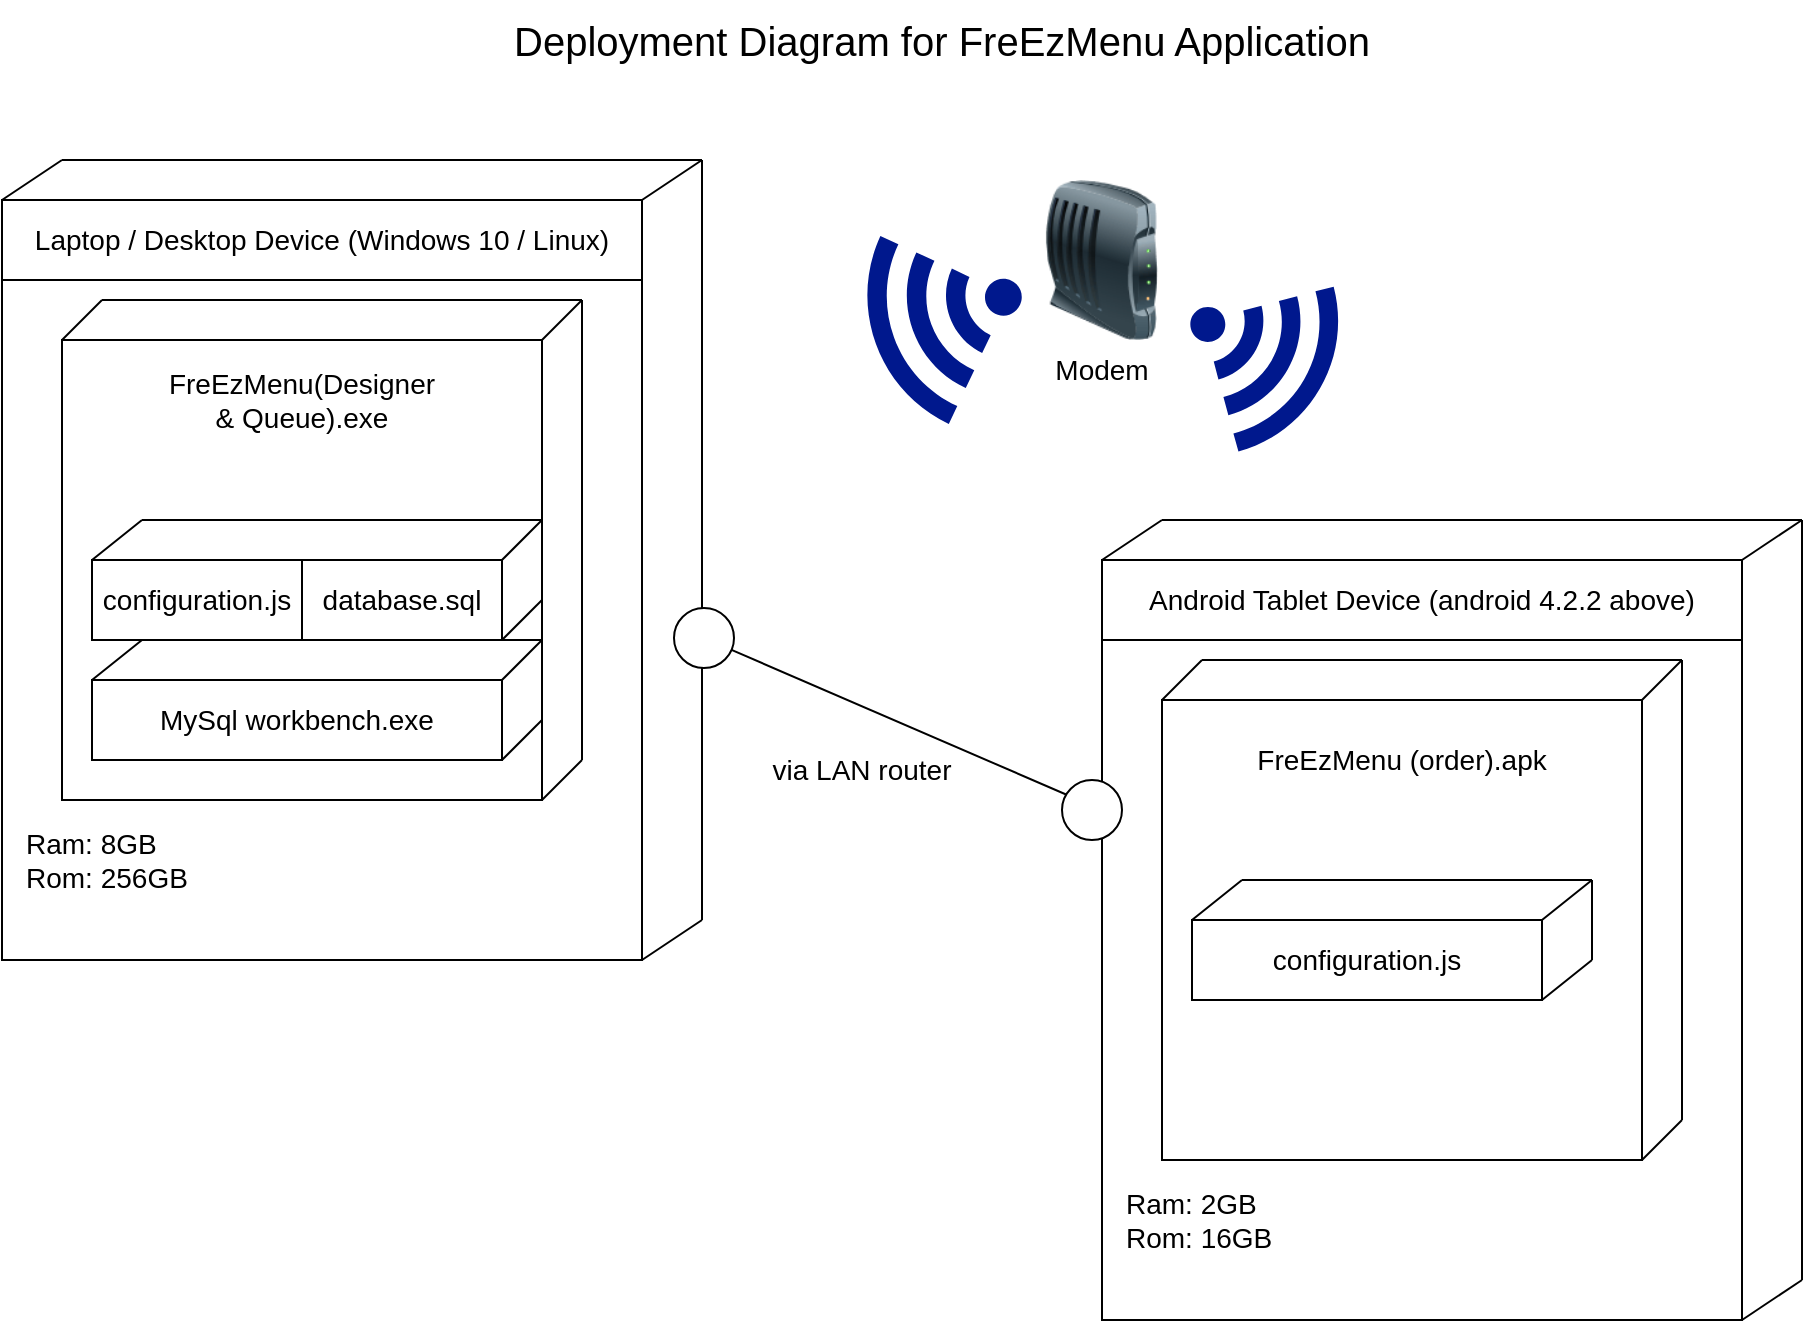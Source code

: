 <mxfile>
    <diagram id="Vfg_s8rGCRNalU27XtB3" name="Page-1">
        <mxGraphModel dx="808" dy="587" grid="1" gridSize="10" guides="1" tooltips="1" connect="1" arrows="1" fold="1" page="1" pageScale="1" pageWidth="1200" pageHeight="1000" math="0" shadow="0">
            <root>
                <mxCell id="0"/>
                <mxCell id="1" parent="0"/>
                <mxCell id="7" value="&lt;font style=&quot;font-size: 20px;&quot;&gt;Deployment Diagram for FreEzMenu Application&lt;/font&gt;" style="text;html=1;strokeColor=none;fillColor=none;align=center;verticalAlign=middle;whiteSpace=wrap;rounded=0;" vertex="1" parent="1">
                    <mxGeometry x="240" y="120" width="720" height="40" as="geometry"/>
                </mxCell>
                <mxCell id="18" value="Laptop / Desktop Device (Windows 10 / Linux)" style="rounded=0;whiteSpace=wrap;html=1;fontSize=14;" vertex="1" parent="1">
                    <mxGeometry x="130" y="220" width="320" height="40" as="geometry"/>
                </mxCell>
                <mxCell id="19" value="" style="rounded=0;whiteSpace=wrap;html=1;fontSize=14;" vertex="1" parent="1">
                    <mxGeometry x="130" y="260" width="320" height="340" as="geometry"/>
                </mxCell>
                <mxCell id="20" value="" style="rounded=0;whiteSpace=wrap;html=1;fontSize=14;" vertex="1" parent="1">
                    <mxGeometry x="160" y="290" width="240" height="230" as="geometry"/>
                </mxCell>
                <mxCell id="21" value="configuration.js" style="rounded=0;whiteSpace=wrap;html=1;fontSize=14;" vertex="1" parent="1">
                    <mxGeometry x="175" y="400" width="105" height="40" as="geometry"/>
                </mxCell>
                <mxCell id="22" value="database.sql" style="rounded=0;whiteSpace=wrap;html=1;fontSize=14;" vertex="1" parent="1">
                    <mxGeometry x="280" y="400" width="100" height="40" as="geometry"/>
                </mxCell>
                <mxCell id="28" value="MySql workbench.exe" style="rounded=0;whiteSpace=wrap;html=1;fontSize=14;" vertex="1" parent="1">
                    <mxGeometry x="175" y="460" width="205" height="40" as="geometry"/>
                </mxCell>
                <mxCell id="29" value="Ram: 8GB&lt;br&gt;&lt;div style=&quot;&quot;&gt;&lt;span style=&quot;background-color: initial;&quot;&gt;Rom: 256GB&lt;/span&gt;&lt;/div&gt;" style="text;html=1;strokeColor=none;fillColor=none;align=left;verticalAlign=middle;whiteSpace=wrap;rounded=0;fontSize=14;" vertex="1" parent="1">
                    <mxGeometry x="140" y="500" width="250" height="100" as="geometry"/>
                </mxCell>
                <mxCell id="33" value="FreEzMenu(Designer&lt;br&gt;&amp;amp; Queue).exe" style="text;html=1;strokeColor=none;fillColor=none;align=center;verticalAlign=middle;whiteSpace=wrap;rounded=0;fontSize=14;" vertex="1" parent="1">
                    <mxGeometry x="200" y="300" width="160" height="40" as="geometry"/>
                </mxCell>
                <mxCell id="34" value="" style="endArrow=none;html=1;fontSize=14;" edge="1" parent="1">
                    <mxGeometry width="50" height="50" relative="1" as="geometry">
                        <mxPoint x="175" y="400" as="sourcePoint"/>
                        <mxPoint x="200" y="380" as="targetPoint"/>
                    </mxGeometry>
                </mxCell>
                <mxCell id="35" value="" style="endArrow=none;html=1;fontSize=14;" edge="1" parent="1">
                    <mxGeometry width="50" height="50" relative="1" as="geometry">
                        <mxPoint x="380" y="400" as="sourcePoint"/>
                        <mxPoint x="400" y="380" as="targetPoint"/>
                    </mxGeometry>
                </mxCell>
                <mxCell id="36" value="" style="endArrow=none;html=1;fontSize=14;" edge="1" parent="1">
                    <mxGeometry width="50" height="50" relative="1" as="geometry">
                        <mxPoint x="380" y="440.0" as="sourcePoint"/>
                        <mxPoint x="400" y="420.0" as="targetPoint"/>
                    </mxGeometry>
                </mxCell>
                <mxCell id="37" value="" style="endArrow=none;html=1;fontSize=14;" edge="1" parent="1">
                    <mxGeometry width="50" height="50" relative="1" as="geometry">
                        <mxPoint x="200" y="380" as="sourcePoint"/>
                        <mxPoint x="400" y="380" as="targetPoint"/>
                    </mxGeometry>
                </mxCell>
                <mxCell id="38" value="" style="endArrow=none;html=1;fontSize=14;" edge="1" parent="1">
                    <mxGeometry width="50" height="50" relative="1" as="geometry">
                        <mxPoint x="175" y="460" as="sourcePoint"/>
                        <mxPoint x="200" y="440" as="targetPoint"/>
                    </mxGeometry>
                </mxCell>
                <mxCell id="39" value="" style="endArrow=none;html=1;fontSize=14;" edge="1" parent="1">
                    <mxGeometry width="50" height="50" relative="1" as="geometry">
                        <mxPoint x="380" y="460" as="sourcePoint"/>
                        <mxPoint x="400" y="440" as="targetPoint"/>
                    </mxGeometry>
                </mxCell>
                <mxCell id="40" value="" style="endArrow=none;html=1;fontSize=14;" edge="1" parent="1">
                    <mxGeometry width="50" height="50" relative="1" as="geometry">
                        <mxPoint x="380" y="500.0" as="sourcePoint"/>
                        <mxPoint x="400" y="480.0" as="targetPoint"/>
                    </mxGeometry>
                </mxCell>
                <mxCell id="41" value="" style="endArrow=none;html=1;fontSize=14;" edge="1" parent="1">
                    <mxGeometry width="50" height="50" relative="1" as="geometry">
                        <mxPoint x="200" y="440" as="sourcePoint"/>
                        <mxPoint x="400" y="440" as="targetPoint"/>
                    </mxGeometry>
                </mxCell>
                <mxCell id="43" value="" style="endArrow=none;html=1;fontSize=14;" edge="1" parent="1">
                    <mxGeometry width="50" height="50" relative="1" as="geometry">
                        <mxPoint x="160" y="290" as="sourcePoint"/>
                        <mxPoint x="180" y="270" as="targetPoint"/>
                    </mxGeometry>
                </mxCell>
                <mxCell id="44" value="" style="endArrow=none;html=1;fontSize=14;" edge="1" parent="1">
                    <mxGeometry width="50" height="50" relative="1" as="geometry">
                        <mxPoint x="400" y="290" as="sourcePoint"/>
                        <mxPoint x="420" y="270" as="targetPoint"/>
                    </mxGeometry>
                </mxCell>
                <mxCell id="45" value="" style="endArrow=none;html=1;fontSize=14;" edge="1" parent="1">
                    <mxGeometry width="50" height="50" relative="1" as="geometry">
                        <mxPoint x="180" y="270.0" as="sourcePoint"/>
                        <mxPoint x="420" y="270" as="targetPoint"/>
                    </mxGeometry>
                </mxCell>
                <mxCell id="46" value="" style="endArrow=none;html=1;fontSize=14;" edge="1" parent="1">
                    <mxGeometry width="50" height="50" relative="1" as="geometry">
                        <mxPoint x="420" y="500" as="sourcePoint"/>
                        <mxPoint x="420" y="270" as="targetPoint"/>
                    </mxGeometry>
                </mxCell>
                <mxCell id="47" value="" style="endArrow=none;html=1;fontSize=14;" edge="1" parent="1">
                    <mxGeometry width="50" height="50" relative="1" as="geometry">
                        <mxPoint x="400" y="520" as="sourcePoint"/>
                        <mxPoint x="420" y="500" as="targetPoint"/>
                    </mxGeometry>
                </mxCell>
                <mxCell id="49" value="" style="endArrow=none;html=1;fontSize=14;exitX=1;exitY=0;exitDx=0;exitDy=0;" edge="1" parent="1" source="18">
                    <mxGeometry width="50" height="50" relative="1" as="geometry">
                        <mxPoint x="520" y="220" as="sourcePoint"/>
                        <mxPoint x="480" y="200" as="targetPoint"/>
                    </mxGeometry>
                </mxCell>
                <mxCell id="50" value="" style="endArrow=none;html=1;fontSize=14;exitX=1;exitY=0;exitDx=0;exitDy=0;" edge="1" parent="1">
                    <mxGeometry width="50" height="50" relative="1" as="geometry">
                        <mxPoint x="450" y="600" as="sourcePoint"/>
                        <mxPoint x="480" y="580" as="targetPoint"/>
                    </mxGeometry>
                </mxCell>
                <mxCell id="51" value="" style="endArrow=none;html=1;fontSize=14;exitX=1;exitY=0;exitDx=0;exitDy=0;" edge="1" parent="1">
                    <mxGeometry width="50" height="50" relative="1" as="geometry">
                        <mxPoint x="130" y="220" as="sourcePoint"/>
                        <mxPoint x="160" y="200" as="targetPoint"/>
                    </mxGeometry>
                </mxCell>
                <mxCell id="52" value="" style="endArrow=none;html=1;fontSize=14;" edge="1" parent="1">
                    <mxGeometry width="50" height="50" relative="1" as="geometry">
                        <mxPoint x="160" y="200" as="sourcePoint"/>
                        <mxPoint x="480" y="200" as="targetPoint"/>
                    </mxGeometry>
                </mxCell>
                <mxCell id="53" value="" style="endArrow=none;html=1;fontSize=14;" edge="1" parent="1">
                    <mxGeometry width="50" height="50" relative="1" as="geometry">
                        <mxPoint x="480" y="580" as="sourcePoint"/>
                        <mxPoint x="480" y="200" as="targetPoint"/>
                    </mxGeometry>
                </mxCell>
                <mxCell id="54" value="Android Tablet Device (android 4.2.2 above)" style="rounded=0;whiteSpace=wrap;html=1;fontSize=14;" vertex="1" parent="1">
                    <mxGeometry x="680" y="400" width="320" height="40" as="geometry"/>
                </mxCell>
                <mxCell id="55" value="" style="rounded=0;whiteSpace=wrap;html=1;fontSize=14;" vertex="1" parent="1">
                    <mxGeometry x="680" y="440" width="320" height="340" as="geometry"/>
                </mxCell>
                <mxCell id="56" value="" style="rounded=0;whiteSpace=wrap;html=1;fontSize=14;" vertex="1" parent="1">
                    <mxGeometry x="710" y="470" width="240" height="230" as="geometry"/>
                </mxCell>
                <mxCell id="57" value="configuration.js" style="rounded=0;whiteSpace=wrap;html=1;fontSize=14;" vertex="1" parent="1">
                    <mxGeometry x="725" y="580" width="175" height="40" as="geometry"/>
                </mxCell>
                <mxCell id="60" value="Ram: 2GB&lt;br&gt;&lt;div style=&quot;&quot;&gt;&lt;span style=&quot;background-color: initial;&quot;&gt;Rom: 16GB&lt;/span&gt;&lt;/div&gt;" style="text;html=1;strokeColor=none;fillColor=none;align=left;verticalAlign=middle;whiteSpace=wrap;rounded=0;fontSize=14;" vertex="1" parent="1">
                    <mxGeometry x="690" y="680" width="250" height="100" as="geometry"/>
                </mxCell>
                <mxCell id="61" value="FreEzMenu (order).apk" style="text;html=1;strokeColor=none;fillColor=none;align=center;verticalAlign=middle;whiteSpace=wrap;rounded=0;fontSize=14;" vertex="1" parent="1">
                    <mxGeometry x="750" y="480" width="160" height="40" as="geometry"/>
                </mxCell>
                <mxCell id="62" value="" style="endArrow=none;html=1;fontSize=14;" edge="1" parent="1">
                    <mxGeometry width="50" height="50" relative="1" as="geometry">
                        <mxPoint x="725" y="580" as="sourcePoint"/>
                        <mxPoint x="750" y="560" as="targetPoint"/>
                    </mxGeometry>
                </mxCell>
                <mxCell id="70" value="" style="endArrow=none;html=1;fontSize=14;" edge="1" parent="1">
                    <mxGeometry width="50" height="50" relative="1" as="geometry">
                        <mxPoint x="710" y="470" as="sourcePoint"/>
                        <mxPoint x="730" y="450" as="targetPoint"/>
                    </mxGeometry>
                </mxCell>
                <mxCell id="71" value="" style="endArrow=none;html=1;fontSize=14;" edge="1" parent="1">
                    <mxGeometry width="50" height="50" relative="1" as="geometry">
                        <mxPoint x="950" y="470" as="sourcePoint"/>
                        <mxPoint x="970" y="450" as="targetPoint"/>
                    </mxGeometry>
                </mxCell>
                <mxCell id="72" value="" style="endArrow=none;html=1;fontSize=14;" edge="1" parent="1">
                    <mxGeometry width="50" height="50" relative="1" as="geometry">
                        <mxPoint x="730" y="450" as="sourcePoint"/>
                        <mxPoint x="970" y="450" as="targetPoint"/>
                    </mxGeometry>
                </mxCell>
                <mxCell id="73" value="" style="endArrow=none;html=1;fontSize=14;" edge="1" parent="1">
                    <mxGeometry width="50" height="50" relative="1" as="geometry">
                        <mxPoint x="970" y="680" as="sourcePoint"/>
                        <mxPoint x="970" y="450" as="targetPoint"/>
                    </mxGeometry>
                </mxCell>
                <mxCell id="74" value="" style="endArrow=none;html=1;fontSize=14;" edge="1" parent="1">
                    <mxGeometry width="50" height="50" relative="1" as="geometry">
                        <mxPoint x="950" y="700" as="sourcePoint"/>
                        <mxPoint x="970" y="680" as="targetPoint"/>
                    </mxGeometry>
                </mxCell>
                <mxCell id="75" value="" style="endArrow=none;html=1;fontSize=14;exitX=1;exitY=0;exitDx=0;exitDy=0;" edge="1" parent="1" source="54">
                    <mxGeometry width="50" height="50" relative="1" as="geometry">
                        <mxPoint x="1070" y="400" as="sourcePoint"/>
                        <mxPoint x="1030" y="380" as="targetPoint"/>
                    </mxGeometry>
                </mxCell>
                <mxCell id="76" value="" style="endArrow=none;html=1;fontSize=14;exitX=1;exitY=0;exitDx=0;exitDy=0;" edge="1" parent="1">
                    <mxGeometry width="50" height="50" relative="1" as="geometry">
                        <mxPoint x="1000" y="780" as="sourcePoint"/>
                        <mxPoint x="1030" y="760" as="targetPoint"/>
                    </mxGeometry>
                </mxCell>
                <mxCell id="77" value="" style="endArrow=none;html=1;fontSize=14;exitX=1;exitY=0;exitDx=0;exitDy=0;" edge="1" parent="1">
                    <mxGeometry width="50" height="50" relative="1" as="geometry">
                        <mxPoint x="680" y="400" as="sourcePoint"/>
                        <mxPoint x="710" y="380" as="targetPoint"/>
                    </mxGeometry>
                </mxCell>
                <mxCell id="78" value="" style="endArrow=none;html=1;fontSize=14;" edge="1" parent="1">
                    <mxGeometry width="50" height="50" relative="1" as="geometry">
                        <mxPoint x="710" y="380" as="sourcePoint"/>
                        <mxPoint x="1030" y="380" as="targetPoint"/>
                    </mxGeometry>
                </mxCell>
                <mxCell id="79" value="" style="endArrow=none;html=1;fontSize=14;" edge="1" parent="1">
                    <mxGeometry width="50" height="50" relative="1" as="geometry">
                        <mxPoint x="1030" y="760" as="sourcePoint"/>
                        <mxPoint x="1030" y="380" as="targetPoint"/>
                    </mxGeometry>
                </mxCell>
                <mxCell id="90" value="via LAN router" style="text;html=1;strokeColor=none;fillColor=none;align=center;verticalAlign=middle;whiteSpace=wrap;rounded=0;strokeWidth=1;fontSize=14;" vertex="1" parent="1">
                    <mxGeometry x="480" y="490" width="160" height="30" as="geometry"/>
                </mxCell>
                <mxCell id="93" value="" style="endArrow=none;html=1;fontSize=14;" edge="1" parent="1">
                    <mxGeometry width="50" height="50" relative="1" as="geometry">
                        <mxPoint x="900" y="580" as="sourcePoint"/>
                        <mxPoint x="925" y="560" as="targetPoint"/>
                    </mxGeometry>
                </mxCell>
                <mxCell id="94" value="" style="endArrow=none;html=1;fontSize=14;" edge="1" parent="1">
                    <mxGeometry width="50" height="50" relative="1" as="geometry">
                        <mxPoint x="925" y="560" as="sourcePoint"/>
                        <mxPoint x="750" y="560" as="targetPoint"/>
                    </mxGeometry>
                </mxCell>
                <mxCell id="95" value="" style="endArrow=none;html=1;fontSize=14;" edge="1" parent="1">
                    <mxGeometry width="50" height="50" relative="1" as="geometry">
                        <mxPoint x="900.0" y="620" as="sourcePoint"/>
                        <mxPoint x="925.0" y="600" as="targetPoint"/>
                    </mxGeometry>
                </mxCell>
                <mxCell id="96" value="" style="endArrow=none;html=1;fontSize=14;" edge="1" parent="1">
                    <mxGeometry width="50" height="50" relative="1" as="geometry">
                        <mxPoint x="925" y="600" as="sourcePoint"/>
                        <mxPoint x="925" y="560" as="targetPoint"/>
                    </mxGeometry>
                </mxCell>
                <mxCell id="98" value="" style="image;html=1;image=img/lib/clip_art/networking/Modem_128x128.png;strokeWidth=1;fontSize=14;" vertex="1" parent="1">
                    <mxGeometry x="640" y="210" width="80" height="80" as="geometry"/>
                </mxCell>
                <mxCell id="99" value="Modem" style="text;html=1;strokeColor=none;fillColor=none;align=center;verticalAlign=middle;whiteSpace=wrap;rounded=0;strokeWidth=1;fontSize=14;" vertex="1" parent="1">
                    <mxGeometry x="650" y="290" width="60" height="30" as="geometry"/>
                </mxCell>
                <mxCell id="105" value="" style="endArrow=none;html=1;fontSize=14;entryX=0;entryY=0.25;entryDx=0;entryDy=0;startArrow=none;" edge="1" parent="1" source="106" target="55">
                    <mxGeometry width="50" height="50" relative="1" as="geometry">
                        <mxPoint x="480" y="440" as="sourcePoint"/>
                        <mxPoint x="670" y="420" as="targetPoint"/>
                    </mxGeometry>
                </mxCell>
                <mxCell id="107" value="" style="endArrow=none;html=1;fontSize=14;entryX=0;entryY=0.25;entryDx=0;entryDy=0;" edge="1" parent="1" target="106">
                    <mxGeometry width="50" height="50" relative="1" as="geometry">
                        <mxPoint x="480" y="440" as="sourcePoint"/>
                        <mxPoint x="680.0" y="525" as="targetPoint"/>
                    </mxGeometry>
                </mxCell>
                <mxCell id="106" value="" style="ellipse;whiteSpace=wrap;html=1;strokeWidth=1;fontSize=14;" vertex="1" parent="1">
                    <mxGeometry x="466" y="424" width="30" height="30" as="geometry"/>
                </mxCell>
                <mxCell id="108" value="" style="ellipse;whiteSpace=wrap;html=1;strokeWidth=1;fontSize=14;" vertex="1" parent="1">
                    <mxGeometry x="660" y="510" width="30" height="30" as="geometry"/>
                </mxCell>
                <mxCell id="109" value="" style="sketch=0;aspect=fixed;pointerEvents=1;shadow=0;dashed=0;html=1;strokeColor=none;labelPosition=center;verticalLabelPosition=bottom;verticalAlign=top;align=center;fillColor=#00188D;shape=mxgraph.mscae.enterprise.wireless_connection;strokeWidth=1;fontSize=14;rotation=-200;" vertex="1" parent="1">
                    <mxGeometry x="558" y="230" width="84" height="100" as="geometry"/>
                </mxCell>
                <mxCell id="110" value="" style="sketch=0;aspect=fixed;pointerEvents=1;shadow=0;dashed=0;html=1;strokeColor=none;labelPosition=center;verticalLabelPosition=bottom;verticalAlign=top;align=center;fillColor=#00188D;shape=mxgraph.mscae.enterprise.wireless_connection;strokeWidth=1;fontSize=14;rotation=30;" vertex="1" parent="1">
                    <mxGeometry x="720" y="250" width="80" height="95.24" as="geometry"/>
                </mxCell>
            </root>
        </mxGraphModel>
    </diagram>
</mxfile>